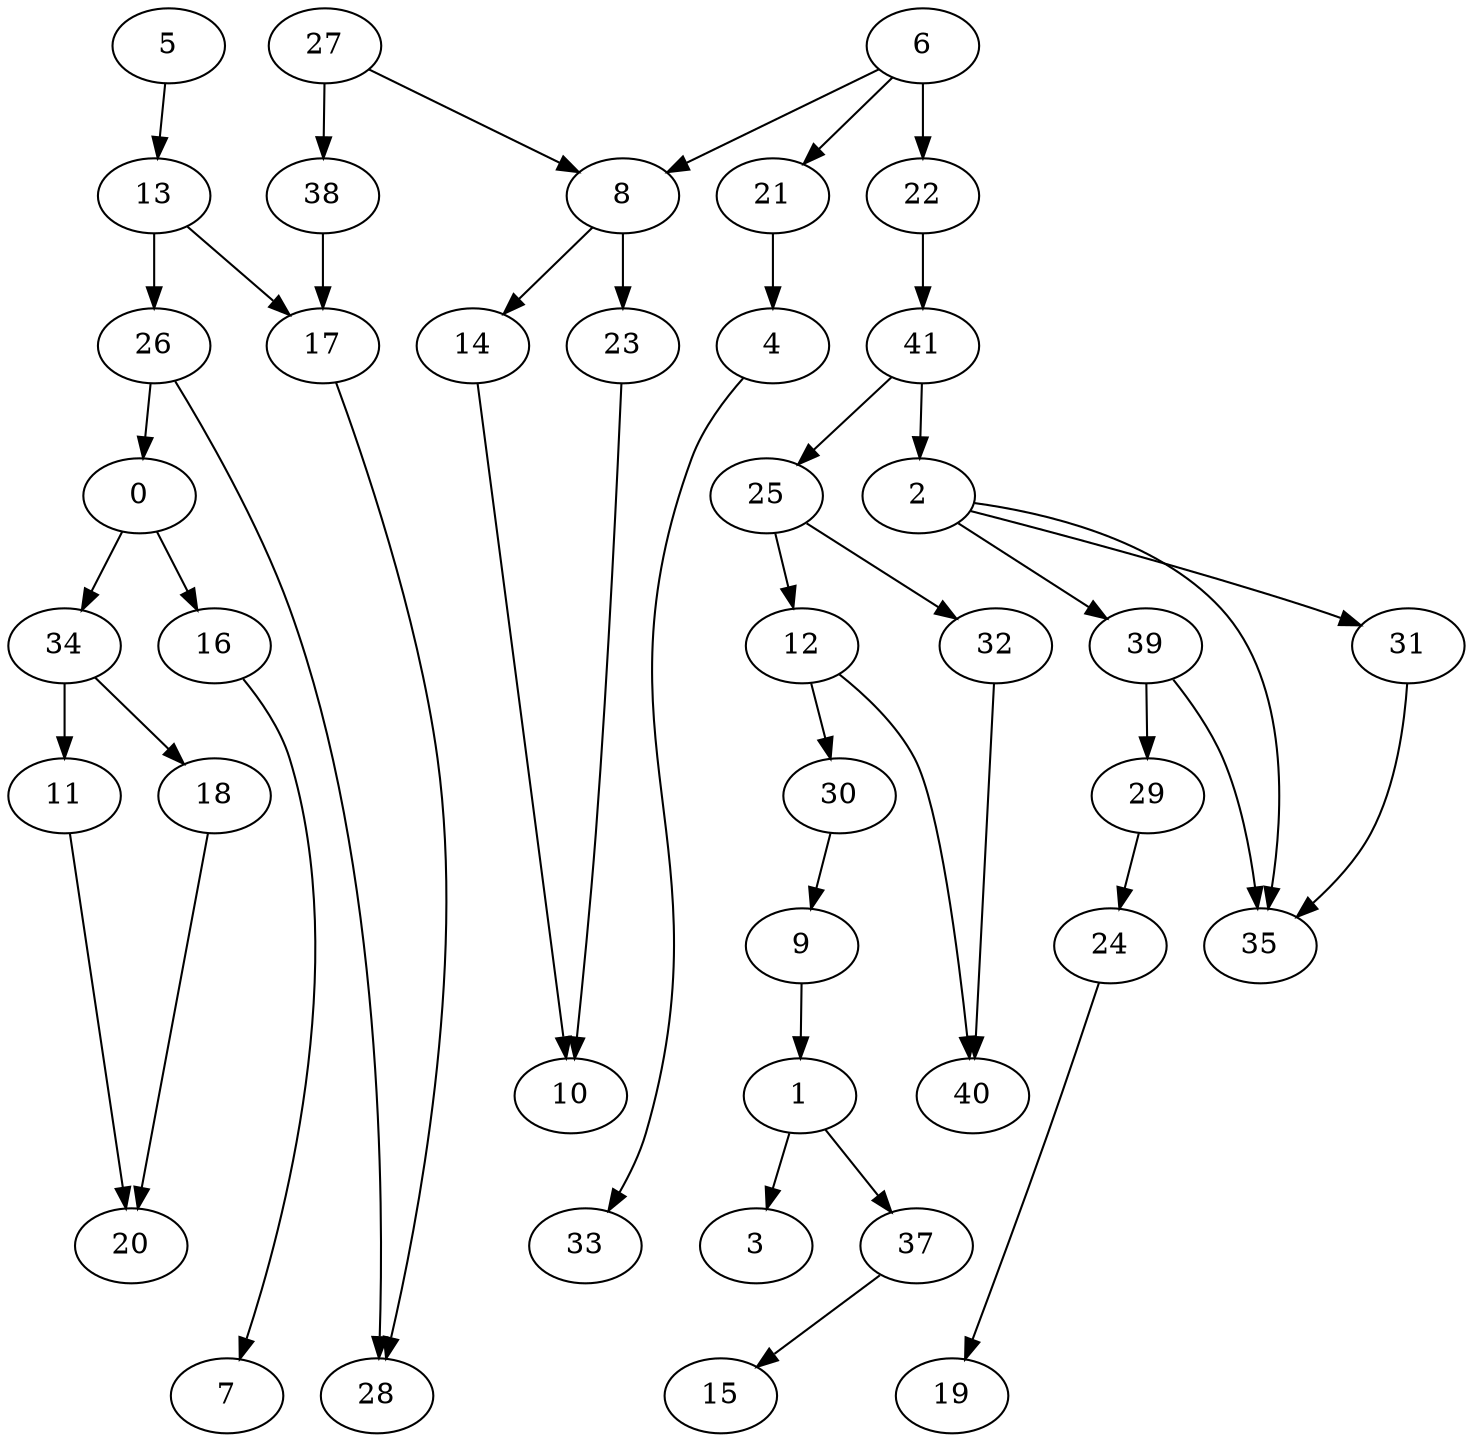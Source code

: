 digraph G {
    0;
    16;
    34;
    7;
    11;
    18;
    20;
    1;
    3;
    37;
    15;
    2;
    31;
    39;
    35;
    29;
    24;
    19;
    4;
    33;
    5;
    13;
    17;
    26;
    28;
    6;
    8;
    21;
    22;
    14;
    23;
    41;
    10;
    25;
    12;
    32;
    9;
    30;
    40;
    27;
    38;
    0 -> 16 [weight=0];
    0 -> 34 [weight=0];
    16 -> 7 [weight=0];
    34 -> 11 [weight=0];
    34 -> 18 [weight=0];
    11 -> 20 [weight=0];
    18 -> 20 [weight=0];
    1 -> 3 [weight=0];
    1 -> 37 [weight=0];
    37 -> 15 [weight=0];
    2 -> 31 [weight=0];
    2 -> 39 [weight=0];
    2 -> 35 [weight=0];
    31 -> 35 [weight=0];
    39 -> 35 [weight=0];
    39 -> 29 [weight=0];
    29 -> 24 [weight=0];
    24 -> 19 [weight=0];
    4 -> 33 [weight=0];
    5 -> 13 [weight=0];
    13 -> 17 [weight=0];
    13 -> 26 [weight=1];
    17 -> 28 [weight=0];
    26 -> 0 [weight=0];
    26 -> 28 [weight=0];
    6 -> 8 [weight=0];
    6 -> 21 [weight=0];
    6 -> 22 [weight=1];
    8 -> 14 [weight=0];
    8 -> 23 [weight=2];
    21 -> 4 [weight=0];
    22 -> 41 [weight=0];
    14 -> 10 [weight=0];
    23 -> 10 [weight=0];
    41 -> 2 [weight=0];
    41 -> 25 [weight=0];
    25 -> 12 [weight=0];
    25 -> 32 [weight=0];
    12 -> 30 [weight=0];
    12 -> 40 [weight=0];
    32 -> 40 [weight=0];
    9 -> 1 [weight=0];
    30 -> 9 [weight=0];
    27 -> 8 [weight=0];
    27 -> 38 [weight=0];
    38 -> 17 [weight=0];
}
